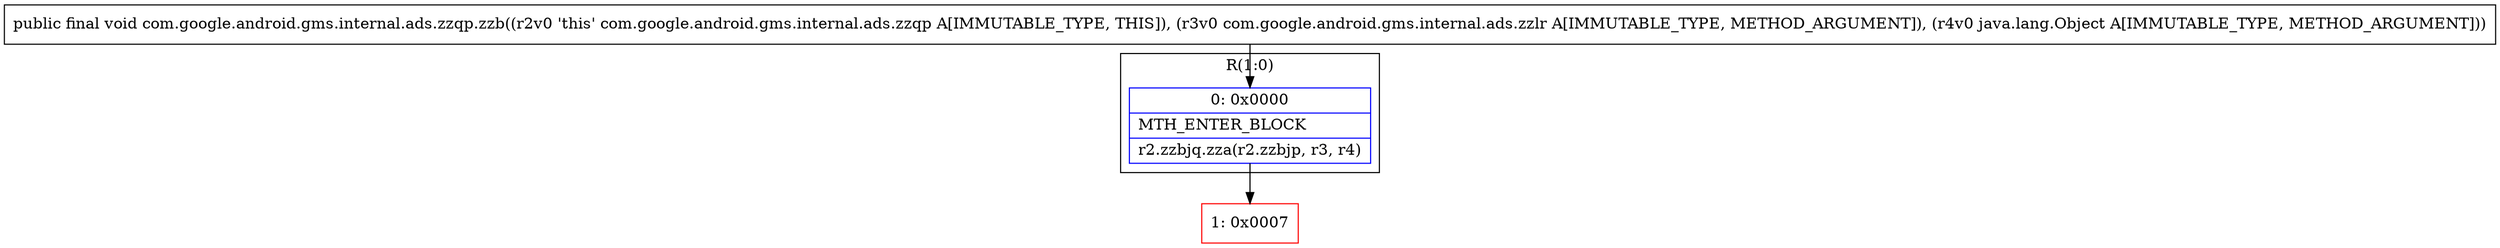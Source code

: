 digraph "CFG forcom.google.android.gms.internal.ads.zzqp.zzb(Lcom\/google\/android\/gms\/internal\/ads\/zzlr;Ljava\/lang\/Object;)V" {
subgraph cluster_Region_310966447 {
label = "R(1:0)";
node [shape=record,color=blue];
Node_0 [shape=record,label="{0\:\ 0x0000|MTH_ENTER_BLOCK\l|r2.zzbjq.zza(r2.zzbjp, r3, r4)\l}"];
}
Node_1 [shape=record,color=red,label="{1\:\ 0x0007}"];
MethodNode[shape=record,label="{public final void com.google.android.gms.internal.ads.zzqp.zzb((r2v0 'this' com.google.android.gms.internal.ads.zzqp A[IMMUTABLE_TYPE, THIS]), (r3v0 com.google.android.gms.internal.ads.zzlr A[IMMUTABLE_TYPE, METHOD_ARGUMENT]), (r4v0 java.lang.Object A[IMMUTABLE_TYPE, METHOD_ARGUMENT])) }"];
MethodNode -> Node_0;
Node_0 -> Node_1;
}

